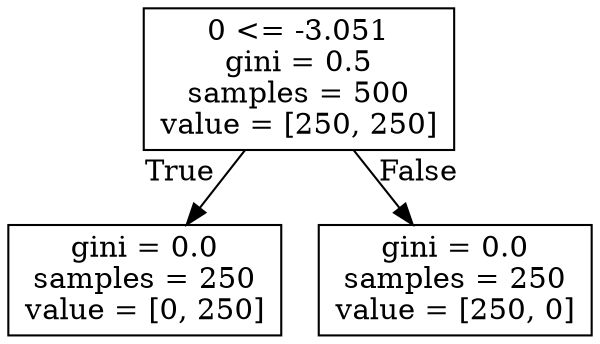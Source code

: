 digraph Tree {
node [shape=box] ;
0 [label="0 <= -3.051\ngini = 0.5\nsamples = 500\nvalue = [250, 250]"] ;
1 [label="gini = 0.0\nsamples = 250\nvalue = [0, 250]"] ;
0 -> 1 [labeldistance=2.5, labelangle=45, headlabel="True"] ;
2 [label="gini = 0.0\nsamples = 250\nvalue = [250, 0]"] ;
0 -> 2 [labeldistance=2.5, labelangle=-45, headlabel="False"] ;
}